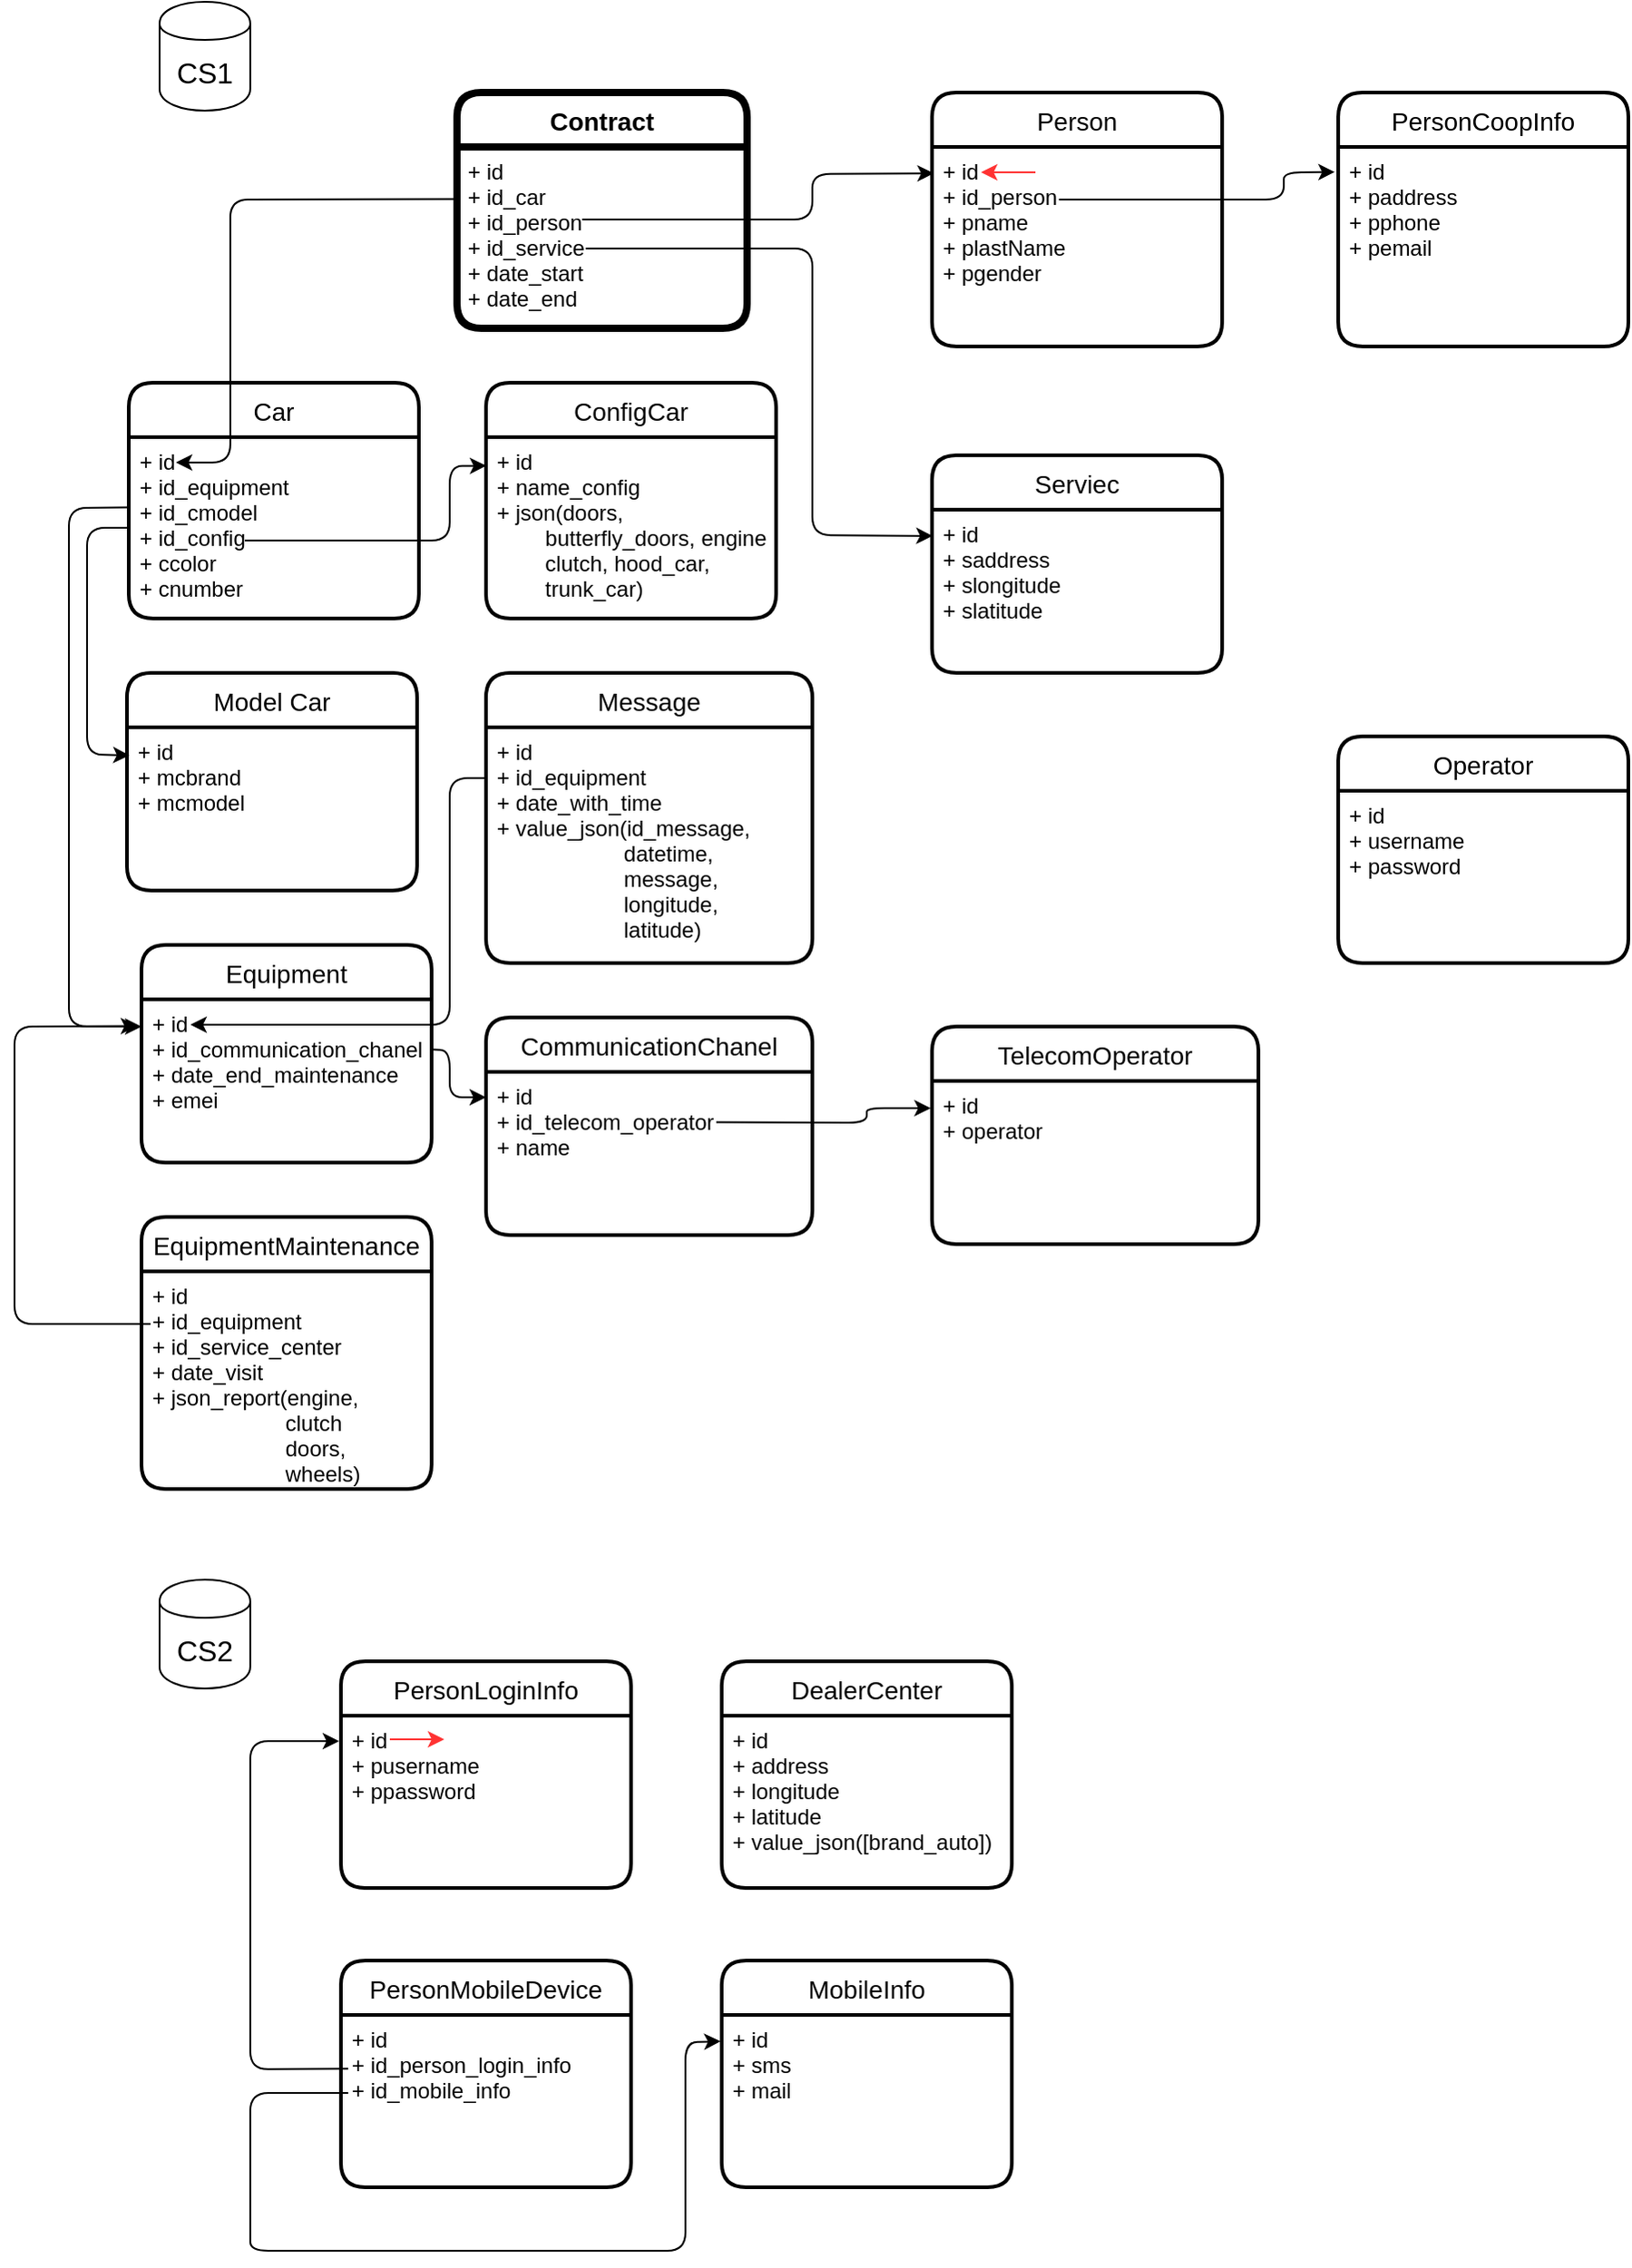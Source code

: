 <mxfile version="13.4.2"><diagram id="T7P3YKpvz4DEuK_9Z51c" name="Page-1"><mxGraphModel dx="830" dy="639" grid="1" gridSize="10" guides="1" tooltips="1" connect="1" arrows="1" fold="1" page="1" pageScale="1" pageWidth="827" pageHeight="1169" math="0" shadow="0"><root><mxCell id="0"/><mxCell id="1" parent="0"/><mxCell id="5yQ33lmolo7tfr5inS83-1" value="Contract" style="swimlane;childLayout=stackLayout;horizontal=1;startSize=30;horizontalStack=0;rounded=1;fontSize=14;fontStyle=1;strokeWidth=4;resizeParent=0;resizeLast=1;shadow=0;dashed=0;align=center;" parent="1" vertex="1"><mxGeometry x="334" y="70" width="160" height="130" as="geometry"/></mxCell><mxCell id="QtuaJJGVHw5_W9zmfLLQ-7" value="" style="endArrow=classic;html=1;entryX=0.006;entryY=0.132;entryDx=0;entryDy=0;entryPerimeter=0;" parent="5yQ33lmolo7tfr5inS83-1" target="5yQ33lmolo7tfr5inS83-8" edge="1"><mxGeometry width="50" height="50" relative="1" as="geometry"><mxPoint x="69" y="70" as="sourcePoint"/><mxPoint x="229" y="70" as="targetPoint"/><Array as="points"><mxPoint x="196" y="70"/><mxPoint x="196" y="45"/></Array></mxGeometry></mxCell><mxCell id="5yQ33lmolo7tfr5inS83-2" value="+ id&#xa;+ id_car&#xa;+ id_person&#xa;+ id_service&#xa;+ date_start&#xa;+ date_end" style="align=left;strokeColor=none;fillColor=none;spacingLeft=4;fontSize=12;verticalAlign=top;resizable=0;rotatable=0;part=1;" parent="5yQ33lmolo7tfr5inS83-1" vertex="1"><mxGeometry y="30" width="160" height="100" as="geometry"/></mxCell><mxCell id="5yQ33lmolo7tfr5inS83-3" value="Car" style="swimlane;childLayout=stackLayout;horizontal=1;startSize=30;horizontalStack=0;rounded=1;fontSize=14;fontStyle=0;strokeWidth=2;resizeParent=0;resizeLast=1;shadow=0;dashed=0;align=center;" parent="1" vertex="1"><mxGeometry x="153" y="230" width="160" height="130" as="geometry"/></mxCell><mxCell id="C8K9WklEfVpo-kMjgPmv-1" value="" style="endArrow=classic;html=1;exitX=0.003;exitY=0.288;exitDx=0;exitDy=0;exitPerimeter=0;" parent="5yQ33lmolo7tfr5inS83-3" source="5yQ33lmolo7tfr5inS83-2" edge="1"><mxGeometry width="50" height="50" relative="1" as="geometry"><mxPoint x="56" y="-36" as="sourcePoint"/><mxPoint x="26" y="44" as="targetPoint"/><Array as="points"><mxPoint x="56" y="-101"/><mxPoint x="56" y="44"/></Array></mxGeometry></mxCell><mxCell id="5yQ33lmolo7tfr5inS83-4" value="+ id&#xa;+ id_equipment&#xa;+ id_cmodel&#xa;+ id_config&#xa;+ ccolor&#xa;+ cnumber" style="align=left;strokeColor=none;fillColor=none;spacingLeft=4;fontSize=12;verticalAlign=top;resizable=0;rotatable=0;part=1;" parent="5yQ33lmolo7tfr5inS83-3" vertex="1"><mxGeometry y="30" width="160" height="100" as="geometry"/></mxCell><mxCell id="rI0vlveltKAP6usgi2UH-6" value="" style="endArrow=classic;html=1;entryX=0.001;entryY=0.148;entryDx=0;entryDy=0;entryPerimeter=0;" parent="5yQ33lmolo7tfr5inS83-3" edge="1"><mxGeometry width="50" height="50" relative="1" as="geometry"><mxPoint x="64" y="87" as="sourcePoint"/><mxPoint x="197.16" y="45.8" as="targetPoint"/><Array as="points"><mxPoint x="177" y="87"/><mxPoint x="177" y="46"/></Array></mxGeometry></mxCell><mxCell id="5yQ33lmolo7tfr5inS83-13" value="" style="endArrow=classic;html=1;entryX=0.009;entryY=0.172;entryDx=0;entryDy=0;entryPerimeter=0;exitX=0;exitY=0.5;exitDx=0;exitDy=0;" parent="1" source="5yQ33lmolo7tfr5inS83-4" target="5yQ33lmolo7tfr5inS83-6" edge="1"><mxGeometry width="50" height="50" relative="1" as="geometry"><mxPoint x="166.04" y="298.82" as="sourcePoint"/><mxPoint x="150" y="440" as="targetPoint"/><Array as="points"><mxPoint x="130" y="310"/><mxPoint x="130" y="360"/><mxPoint x="130" y="380"/><mxPoint x="130" y="435"/></Array></mxGeometry></mxCell><mxCell id="5yQ33lmolo7tfr5inS83-5" value="Model Car" style="swimlane;childLayout=stackLayout;horizontal=1;startSize=30;horizontalStack=0;rounded=1;fontSize=14;fontStyle=0;strokeWidth=2;resizeParent=0;resizeLast=1;shadow=0;dashed=0;align=center;" parent="1" vertex="1"><mxGeometry x="152" y="390" width="160" height="120" as="geometry"/></mxCell><mxCell id="5yQ33lmolo7tfr5inS83-6" value="+ id&#xa;+ mcbrand&#xa;+ mcmodel" style="align=left;strokeColor=none;fillColor=none;spacingLeft=4;fontSize=12;verticalAlign=top;resizable=0;rotatable=0;part=1;" parent="5yQ33lmolo7tfr5inS83-5" vertex="1"><mxGeometry y="30" width="160" height="90" as="geometry"/></mxCell><mxCell id="sAWZWfEUJYHEXtemmlB_-1" value="&lt;font style=&quot;font-size: 16px&quot;&gt;CS1&lt;/font&gt;" style="shape=cylinder;whiteSpace=wrap;html=1;boundedLbl=1;backgroundOutline=1;strokeWidth=1;" parent="1" vertex="1"><mxGeometry x="170" y="20" width="50" height="60" as="geometry"/></mxCell><mxCell id="QtuaJJGVHw5_W9zmfLLQ-1" value="PersonCoopInfo" style="swimlane;childLayout=stackLayout;horizontal=1;startSize=30;horizontalStack=0;rounded=1;fontSize=14;fontStyle=0;strokeWidth=2;resizeParent=0;resizeLast=1;shadow=0;dashed=0;align=center;" parent="1" vertex="1"><mxGeometry x="820" y="70" width="160" height="140" as="geometry"><mxRectangle x="510" y="240" width="80" height="30" as="alternateBounds"/></mxGeometry></mxCell><mxCell id="QtuaJJGVHw5_W9zmfLLQ-2" value="+ id&#xa;+ paddress&#xa;+ pphone&#xa;+ pemail" style="align=left;strokeColor=none;fillColor=none;spacingLeft=4;fontSize=12;verticalAlign=top;resizable=0;rotatable=0;part=1;" parent="QtuaJJGVHw5_W9zmfLLQ-1" vertex="1"><mxGeometry y="30" width="160" height="110" as="geometry"/></mxCell><mxCell id="rI0vlveltKAP6usgi2UH-1" value="ConfigCar" style="swimlane;childLayout=stackLayout;horizontal=1;startSize=30;horizontalStack=0;rounded=1;fontSize=14;fontStyle=0;strokeWidth=2;resizeParent=0;resizeLast=1;shadow=0;dashed=0;align=center;" parent="1" vertex="1"><mxGeometry x="350" y="230" width="160" height="130" as="geometry"/></mxCell><mxCell id="rI0vlveltKAP6usgi2UH-2" value="+ id&#xa;+ name_config&#xa;+ json(doors, &#xa;        butterfly_doors, engine&#xa;        clutch, hood_car,&#xa;        trunk_car)" style="align=left;strokeColor=none;fillColor=none;spacingLeft=4;fontSize=12;verticalAlign=top;resizable=0;rotatable=0;part=1;" parent="rI0vlveltKAP6usgi2UH-1" vertex="1"><mxGeometry y="30" width="160" height="100" as="geometry"/></mxCell><mxCell id="sAWZWfEUJYHEXtemmlB_-2" value="&lt;font style=&quot;font-size: 16px&quot;&gt;CS2&lt;/font&gt;" style="shape=cylinder;whiteSpace=wrap;html=1;boundedLbl=1;backgroundOutline=1;" parent="1" vertex="1"><mxGeometry x="170" y="890" width="50" height="60" as="geometry"/></mxCell><mxCell id="BzE1KWT_iezdOjQco8ES-2" value="Equipment" style="swimlane;childLayout=stackLayout;horizontal=1;startSize=30;horizontalStack=0;rounded=1;fontSize=14;fontStyle=0;strokeWidth=2;resizeParent=0;resizeLast=1;shadow=0;dashed=0;align=center;" parent="1" vertex="1"><mxGeometry x="160" y="540" width="160" height="120" as="geometry"/></mxCell><mxCell id="BzE1KWT_iezdOjQco8ES-6" value="" style="endArrow=none;html=1;entryX=-0.001;entryY=0.215;entryDx=0;entryDy=0;endFill=0;startArrow=classic;startFill=1;entryPerimeter=0;" parent="BzE1KWT_iezdOjQco8ES-2" target="BzE1KWT_iezdOjQco8ES-5" edge="1"><mxGeometry width="50" height="50" relative="1" as="geometry"><mxPoint x="27" y="44" as="sourcePoint"/><mxPoint x="197" y="44" as="targetPoint"/><Array as="points"><mxPoint x="170" y="44"/><mxPoint x="170" y="-92"/><mxPoint x="190" y="-92"/></Array></mxGeometry></mxCell><mxCell id="BzE1KWT_iezdOjQco8ES-3" value="+ id&#xa;+ id_communication_chanel&#xa;+ date_end_maintenance&#xa;+ emei" style="align=left;strokeColor=none;fillColor=none;spacingLeft=4;fontSize=12;verticalAlign=top;resizable=0;rotatable=0;part=1;" parent="BzE1KWT_iezdOjQco8ES-2" vertex="1"><mxGeometry y="30" width="160" height="90" as="geometry"/></mxCell><mxCell id="5yQ33lmolo7tfr5inS83-7" value="Person" style="swimlane;childLayout=stackLayout;horizontal=1;startSize=30;horizontalStack=0;rounded=1;fontSize=14;fontStyle=0;strokeWidth=2;resizeParent=0;resizeLast=1;shadow=0;dashed=0;align=center;" parent="1" vertex="1"><mxGeometry x="596" y="70" width="160" height="140" as="geometry"><mxRectangle x="510" y="240" width="80" height="30" as="alternateBounds"/></mxGeometry></mxCell><mxCell id="xj4UQ5DVBK9mDo1mRzD2-7" value="" style="endArrow=classic;html=1;strokeColor=#FF3333;" parent="5yQ33lmolo7tfr5inS83-7" edge="1"><mxGeometry width="50" height="50" relative="1" as="geometry"><mxPoint x="57" y="44" as="sourcePoint"/><mxPoint x="27" y="44" as="targetPoint"/></mxGeometry></mxCell><mxCell id="rI0vlveltKAP6usgi2UH-7" value="" style="endArrow=classic;html=1;entryX=-0.012;entryY=0.126;entryDx=0;entryDy=0;entryPerimeter=0;" parent="5yQ33lmolo7tfr5inS83-7" target="QtuaJJGVHw5_W9zmfLLQ-2" edge="1"><mxGeometry width="50" height="50" relative="1" as="geometry"><mxPoint x="70" y="59" as="sourcePoint"/><mxPoint x="210" y="59" as="targetPoint"/><Array as="points"><mxPoint x="194" y="59"/><mxPoint x="194" y="44"/></Array></mxGeometry></mxCell><mxCell id="5yQ33lmolo7tfr5inS83-8" value="+ id&#xa;+ id_person&#xa;+ pname&#xa;+ plastName&#xa;+ pgender" style="align=left;strokeColor=none;fillColor=none;spacingLeft=4;fontSize=12;verticalAlign=top;resizable=0;rotatable=0;part=1;" parent="5yQ33lmolo7tfr5inS83-7" vertex="1"><mxGeometry y="30" width="160" height="110" as="geometry"/></mxCell><mxCell id="BzE1KWT_iezdOjQco8ES-7" value="" style="endArrow=classic;html=1;entryX=0.002;entryY=0.161;entryDx=0;entryDy=0;entryPerimeter=0;" parent="1" target="5yQ33lmolo7tfr5inS83-10" edge="1"><mxGeometry width="50" height="50" relative="1" as="geometry"><mxPoint x="405" y="156" as="sourcePoint"/><mxPoint x="565" y="156" as="targetPoint"/><Array as="points"><mxPoint x="530" y="156"/><mxPoint x="530" y="314"/></Array></mxGeometry></mxCell><mxCell id="BzE1KWT_iezdOjQco8ES-8" value="" style="endArrow=classic;html=1;exitX=-0.002;exitY=0.388;exitDx=0;exitDy=0;exitPerimeter=0;" parent="1" source="5yQ33lmolo7tfr5inS83-4" edge="1"><mxGeometry width="50" height="50" relative="1" as="geometry"><mxPoint x="80" y="520" as="sourcePoint"/><mxPoint x="160" y="585" as="targetPoint"/><Array as="points"><mxPoint x="120" y="299"/><mxPoint x="120" y="585"/></Array></mxGeometry></mxCell><mxCell id="5yQ33lmolo7tfr5inS83-9" value="Serviec" style="swimlane;childLayout=stackLayout;horizontal=1;startSize=30;horizontalStack=0;rounded=1;fontSize=14;fontStyle=0;strokeWidth=2;resizeParent=0;resizeLast=1;shadow=0;dashed=0;align=center;" parent="1" vertex="1"><mxGeometry x="596" y="270" width="160" height="120" as="geometry"/></mxCell><mxCell id="5yQ33lmolo7tfr5inS83-10" value="+ id&#xa;+ saddress&#xa;+ slongitude&#xa;+ slatitude" style="align=left;strokeColor=none;fillColor=none;spacingLeft=4;fontSize=12;verticalAlign=top;resizable=0;rotatable=0;part=1;" parent="5yQ33lmolo7tfr5inS83-9" vertex="1"><mxGeometry y="30" width="160" height="90" as="geometry"/></mxCell><mxCell id="8RM_VlGZaCJcFXncmLeC-6" value="TelecomOperator" style="swimlane;childLayout=stackLayout;horizontal=1;startSize=30;horizontalStack=0;rounded=1;fontSize=14;fontStyle=0;strokeWidth=2;resizeParent=0;resizeLast=1;shadow=0;dashed=0;align=center;" parent="1" vertex="1"><mxGeometry x="596" y="585" width="180" height="120" as="geometry"/></mxCell><mxCell id="8RM_VlGZaCJcFXncmLeC-7" value="+ id&#xa;+ operator" style="align=left;strokeColor=none;fillColor=none;spacingLeft=4;fontSize=12;verticalAlign=top;resizable=0;rotatable=0;part=1;" parent="8RM_VlGZaCJcFXncmLeC-6" vertex="1"><mxGeometry y="30" width="180" height="90" as="geometry"/></mxCell><mxCell id="tuhnVBt2THWgtrsmBVoV-1" value="Operator" style="swimlane;childLayout=stackLayout;horizontal=1;startSize=30;horizontalStack=0;rounded=1;fontSize=14;fontStyle=0;strokeWidth=2;resizeParent=0;resizeLast=1;shadow=0;dashed=0;align=center;" parent="1" vertex="1"><mxGeometry x="820" y="425" width="160" height="125" as="geometry"><mxRectangle x="510" y="240" width="80" height="30" as="alternateBounds"/></mxGeometry></mxCell><mxCell id="tuhnVBt2THWgtrsmBVoV-2" value="+ id&#xa;+ username&#xa;+ password" style="align=left;strokeColor=none;fillColor=none;spacingLeft=4;fontSize=12;verticalAlign=top;resizable=0;rotatable=0;part=1;" parent="tuhnVBt2THWgtrsmBVoV-1" vertex="1"><mxGeometry y="30" width="160" height="95" as="geometry"/></mxCell><mxCell id="BzE1KWT_iezdOjQco8ES-4" value="Message" style="swimlane;childLayout=stackLayout;horizontal=1;startSize=30;horizontalStack=0;rounded=1;fontSize=14;fontStyle=0;strokeWidth=2;resizeParent=0;resizeLast=1;shadow=0;dashed=0;align=center;" parent="1" vertex="1"><mxGeometry x="350" y="390" width="180" height="160" as="geometry"/></mxCell><mxCell id="BzE1KWT_iezdOjQco8ES-5" value="+ id&#xa;+ id_equipment&#xa;+ date_with_time&#xa;+ value_json(id_message, &#xa;                     datetime, &#xa;                     message, &#xa;                     longitude, &#xa;                     latitude)" style="align=left;strokeColor=none;fillColor=none;spacingLeft=4;fontSize=12;verticalAlign=top;resizable=0;rotatable=0;part=1;" parent="BzE1KWT_iezdOjQco8ES-4" vertex="1"><mxGeometry y="30" width="180" height="130" as="geometry"/></mxCell><mxCell id="sAWZWfEUJYHEXtemmlB_-3" value="PersonLoginInfo" style="swimlane;childLayout=stackLayout;horizontal=1;startSize=30;horizontalStack=0;rounded=1;fontSize=14;fontStyle=0;strokeWidth=2;resizeParent=0;resizeLast=1;shadow=0;dashed=0;align=center;" parent="1" vertex="1"><mxGeometry x="270" y="935" width="160" height="125" as="geometry"><mxRectangle x="510" y="240" width="80" height="30" as="alternateBounds"/></mxGeometry></mxCell><mxCell id="xj4UQ5DVBK9mDo1mRzD2-8" value="" style="endArrow=classic;html=1;strokeColor=#FF3333;" parent="sAWZWfEUJYHEXtemmlB_-3" edge="1"><mxGeometry width="50" height="50" relative="1" as="geometry"><mxPoint x="27" y="43" as="sourcePoint"/><mxPoint x="57" y="43" as="targetPoint"/></mxGeometry></mxCell><mxCell id="sAWZWfEUJYHEXtemmlB_-4" value="+ id&#xa;+ pusername&#xa;+ ppassword" style="align=left;strokeColor=none;fillColor=none;spacingLeft=4;fontSize=12;verticalAlign=top;resizable=0;rotatable=0;part=1;" parent="sAWZWfEUJYHEXtemmlB_-3" vertex="1"><mxGeometry y="30" width="160" height="95" as="geometry"/></mxCell><mxCell id="0ne-gUpexQyV1_MktuvJ-1" value="DealerCenter" style="swimlane;childLayout=stackLayout;horizontal=1;startSize=30;horizontalStack=0;rounded=1;fontSize=14;fontStyle=0;strokeWidth=2;resizeParent=0;resizeLast=1;shadow=0;dashed=0;align=center;" parent="1" vertex="1"><mxGeometry x="480" y="935" width="160" height="125" as="geometry"><mxRectangle x="510" y="240" width="80" height="30" as="alternateBounds"/></mxGeometry></mxCell><mxCell id="0ne-gUpexQyV1_MktuvJ-2" value="+ id&#xa;+ address&#xa;+ longitude&#xa;+ latitude&#xa;+ value_json([brand_auto])" style="align=left;strokeColor=none;fillColor=none;spacingLeft=4;fontSize=12;verticalAlign=top;resizable=0;rotatable=0;part=1;" parent="0ne-gUpexQyV1_MktuvJ-1" vertex="1"><mxGeometry y="30" width="160" height="95" as="geometry"/></mxCell><mxCell id="IJLIkOLSp4EJkHe5X6NE-1" value="EquipmentMaintenance" style="swimlane;childLayout=stackLayout;horizontal=1;startSize=30;horizontalStack=0;rounded=1;fontSize=14;fontStyle=0;strokeWidth=2;resizeParent=0;resizeLast=1;shadow=0;dashed=0;align=center;" parent="1" vertex="1"><mxGeometry x="160" y="690" width="160" height="150" as="geometry"/></mxCell><mxCell id="IJLIkOLSp4EJkHe5X6NE-3" value="+ id&#xa;+ id_equipment&#xa;+ id_service_center&#xa;+ date_visit&#xa;+ json_report(engine,&#xa;                      clutch&#xa;                      doors,&#xa;                      wheels)" style="align=left;strokeColor=none;fillColor=none;spacingLeft=4;fontSize=12;verticalAlign=top;resizable=0;rotatable=0;part=1;" parent="IJLIkOLSp4EJkHe5X6NE-1" vertex="1"><mxGeometry y="30" width="160" height="120" as="geometry"/></mxCell><mxCell id="IJLIkOLSp4EJkHe5X6NE-4" value="" style="endArrow=classic;html=1;entryX=-0.015;entryY=0.163;entryDx=0;entryDy=0;entryPerimeter=0;" parent="1" target="BzE1KWT_iezdOjQco8ES-3" edge="1"><mxGeometry width="50" height="50" relative="1" as="geometry"><mxPoint x="165" y="749" as="sourcePoint"/><mxPoint x="120" y="580" as="targetPoint"/><Array as="points"><mxPoint x="90" y="749"/><mxPoint x="90" y="585"/></Array></mxGeometry></mxCell><mxCell id="8RM_VlGZaCJcFXncmLeC-1" value="CommunicationChanel" style="swimlane;childLayout=stackLayout;horizontal=1;startSize=30;horizontalStack=0;rounded=1;fontSize=14;fontStyle=0;strokeWidth=2;resizeParent=0;resizeLast=1;shadow=0;dashed=0;align=center;" parent="1" vertex="1"><mxGeometry x="350" y="580" width="180" height="120" as="geometry"/></mxCell><mxCell id="8RM_VlGZaCJcFXncmLeC-3" value="+ id&#xa;+ id_telecom_operator&#xa;+ name" style="align=left;strokeColor=none;fillColor=none;spacingLeft=4;fontSize=12;verticalAlign=top;resizable=0;rotatable=0;part=1;" parent="8RM_VlGZaCJcFXncmLeC-1" vertex="1"><mxGeometry y="30" width="180" height="90" as="geometry"/></mxCell><mxCell id="xj4UQ5DVBK9mDo1mRzD2-1" value="PersonMobileDevice" style="swimlane;childLayout=stackLayout;horizontal=1;startSize=30;horizontalStack=0;rounded=1;fontSize=14;fontStyle=0;strokeWidth=2;resizeParent=0;resizeLast=1;shadow=0;dashed=0;align=center;" parent="1" vertex="1"><mxGeometry x="270" y="1100" width="160" height="125" as="geometry"><mxRectangle x="510" y="240" width="80" height="30" as="alternateBounds"/></mxGeometry></mxCell><mxCell id="xj4UQ5DVBK9mDo1mRzD2-2" value="+ id&#xa;+ id_person_login_info&#xa;+ id_mobile_info" style="align=left;strokeColor=none;fillColor=none;spacingLeft=4;fontSize=12;verticalAlign=top;resizable=0;rotatable=0;part=1;" parent="xj4UQ5DVBK9mDo1mRzD2-1" vertex="1"><mxGeometry y="30" width="160" height="95" as="geometry"/></mxCell><mxCell id="xj4UQ5DVBK9mDo1mRzD2-3" value="MobileInfo" style="swimlane;childLayout=stackLayout;horizontal=1;startSize=30;horizontalStack=0;rounded=1;fontSize=14;fontStyle=0;strokeWidth=2;resizeParent=0;resizeLast=1;shadow=0;dashed=0;align=center;" parent="1" vertex="1"><mxGeometry x="480" y="1100" width="160" height="125" as="geometry"><mxRectangle x="510" y="240" width="80" height="30" as="alternateBounds"/></mxGeometry></mxCell><mxCell id="xj4UQ5DVBK9mDo1mRzD2-4" value="+ id&#xa;+ sms&#xa;+ mail" style="align=left;strokeColor=none;fillColor=none;spacingLeft=4;fontSize=12;verticalAlign=top;resizable=0;rotatable=0;part=1;" parent="xj4UQ5DVBK9mDo1mRzD2-3" vertex="1"><mxGeometry y="30" width="160" height="95" as="geometry"/></mxCell><mxCell id="xj4UQ5DVBK9mDo1mRzD2-5" value="" style="endArrow=classic;html=1;exitX=0;exitY=0.312;exitDx=0;exitDy=0;exitPerimeter=0;" parent="1" edge="1"><mxGeometry width="50" height="50" relative="1" as="geometry"><mxPoint x="274" y="1159.64" as="sourcePoint"/><mxPoint x="269" y="979" as="targetPoint"/><Array as="points"><mxPoint x="220" y="1160"/><mxPoint x="220" y="979"/></Array></mxGeometry></mxCell><mxCell id="xj4UQ5DVBK9mDo1mRzD2-6" value="" style="endArrow=classic;html=1;entryX=-0.004;entryY=0.153;entryDx=0;entryDy=0;entryPerimeter=0;" parent="1" target="xj4UQ5DVBK9mDo1mRzD2-4" edge="1"><mxGeometry width="50" height="50" relative="1" as="geometry"><mxPoint x="274" y="1173" as="sourcePoint"/><mxPoint x="234" y="1173" as="targetPoint"/><Array as="points"><mxPoint x="220" y="1173"/><mxPoint x="220" y="1240"/><mxPoint x="220" y="1260"/><mxPoint x="460" y="1260"/><mxPoint x="460" y="1145"/></Array></mxGeometry></mxCell><mxCell id="rI0vlveltKAP6usgi2UH-4" value="" style="endArrow=classic;html=1;exitX=0.998;exitY=0.307;exitDx=0;exitDy=0;exitPerimeter=0;" parent="1" source="BzE1KWT_iezdOjQco8ES-3" edge="1"><mxGeometry width="50" height="50" relative="1" as="geometry"><mxPoint x="310" y="624" as="sourcePoint"/><mxPoint x="350" y="624" as="targetPoint"/><Array as="points"><mxPoint x="330" y="598"/><mxPoint x="330" y="624"/></Array></mxGeometry></mxCell><mxCell id="rI0vlveltKAP6usgi2UH-5" value="" style="endArrow=classic;html=1;entryX=-0.004;entryY=0.167;entryDx=0;entryDy=0;entryPerimeter=0;" parent="1" target="8RM_VlGZaCJcFXncmLeC-7" edge="1"><mxGeometry width="50" height="50" relative="1" as="geometry"><mxPoint x="477" y="637.8" as="sourcePoint"/><mxPoint x="577" y="637.8" as="targetPoint"/><Array as="points"><mxPoint x="560" y="638"/><mxPoint x="560" y="630"/></Array></mxGeometry></mxCell></root></mxGraphModel></diagram></mxfile>